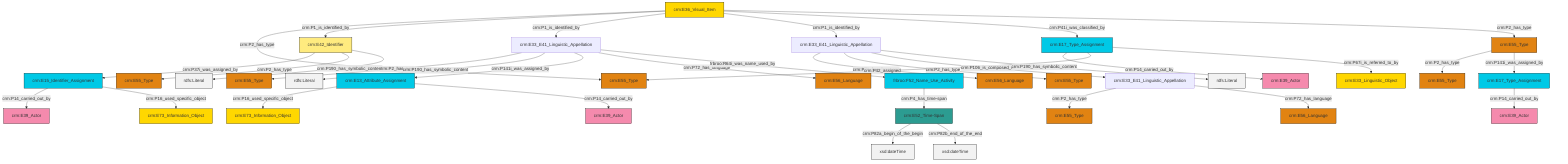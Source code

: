 graph TD
classDef Literal fill:#f2f2f2,stroke:#000000;
classDef CRM_Entity fill:#FFFFFF,stroke:#000000;
classDef Temporal_Entity fill:#00C9E6, stroke:#000000;
classDef Type fill:#E18312, stroke:#000000;
classDef Time-Span fill:#2C9C91, stroke:#000000;
classDef Appellation fill:#FFEB7F, stroke:#000000;
classDef Place fill:#008836, stroke:#000000;
classDef Persistent_Item fill:#B266B2, stroke:#000000;
classDef Conceptual_Object fill:#FFD700, stroke:#000000;
classDef Physical_Thing fill:#D2B48C, stroke:#000000;
classDef Actor fill:#f58aad, stroke:#000000;
classDef PC_Classes fill:#4ce600, stroke:#000000;
classDef Multi fill:#cccccc,stroke:#000000;

0["crm:E33_E41_Linguistic_Appellation"]:::Default -->|crm:P2_has_type| 2["crm:E55_Type"]:::Type
3["crm:E15_Identifier_Assignment"]:::Temporal_Entity -->|crm:P14_carried_out_by| 4["crm:E39_Actor"]:::Actor
3["crm:E15_Identifier_Assignment"]:::Temporal_Entity -->|crm:P16_used_specific_object| 5["crm:E73_Information_Object"]:::Conceptual_Object
6["crm:E55_Type"]:::Type -->|crm:P2_has_type| 7["crm:E55_Type"]:::Type
10["crm:E33_E41_Linguistic_Appellation"]:::Default -->|crm:P72_has_language| 11["crm:E56_Language"]:::Type
13["crm:E42_Identifier"]:::Appellation -->|crm:P37i_was_assigned_by| 3["crm:E15_Identifier_Assignment"]:::Temporal_Entity
15["crm:E36_Visual_Item"]:::Conceptual_Object -->|crm:P2_has_type| 16["crm:E55_Type"]:::Type
10["crm:E33_E41_Linguistic_Appellation"]:::Default -->|crm:P2_has_type| 19["crm:E55_Type"]:::Type
10["crm:E33_E41_Linguistic_Appellation"]:::Default -->|crm:P106_is_composed_of| 0["crm:E33_E41_Linguistic_Appellation"]:::Default
28["crm:E33_E41_Linguistic_Appellation"]:::Default -->|crm:P2_has_type| 29["crm:E55_Type"]:::Type
8["crm:E17_Type_Assignment"]:::Temporal_Entity -->|crm:P14_carried_out_by| 39["crm:E39_Actor"]:::Actor
0["crm:E33_E41_Linguistic_Appellation"]:::Default -->|crm:P72_has_language| 26["crm:E56_Language"]:::Type
32["crm:E52_Time-Span"]:::Time-Span -->|crm:P82a_begin_of_the_begin| 41[xsd:dateTime]:::Literal
8["crm:E17_Type_Assignment"]:::Temporal_Entity -->|crm:P42_assigned| 16["crm:E55_Type"]:::Type
28["crm:E33_E41_Linguistic_Appellation"]:::Default -->|crm:P190_has_symbolic_content| 42[rdfs:Literal]:::Literal
15["crm:E36_Visual_Item"]:::Conceptual_Object -->|crm:P1_is_identified_by| 13["crm:E42_Identifier"]:::Appellation
28["crm:E33_E41_Linguistic_Appellation"]:::Default -->|crm:P141i_was_assigned_by| 43["crm:E13_Attribute_Assignment"]:::Temporal_Entity
13["crm:E42_Identifier"]:::Appellation -->|crm:P2_has_type| 44["crm:E55_Type"]:::Type
15["crm:E36_Visual_Item"]:::Conceptual_Object -->|crm:P1_is_identified_by| 28["crm:E33_E41_Linguistic_Appellation"]:::Default
10["crm:E33_E41_Linguistic_Appellation"]:::Default -->|crm:P190_has_symbolic_content| 49[rdfs:Literal]:::Literal
28["crm:E33_E41_Linguistic_Appellation"]:::Default -->|crm:P72_has_language| 55["crm:E56_Language"]:::Type
15["crm:E36_Visual_Item"]:::Conceptual_Object -->|crm:P1_is_identified_by| 10["crm:E33_E41_Linguistic_Appellation"]:::Default
8["crm:E17_Type_Assignment"]:::Temporal_Entity -->|crm:P67i_is_referred_to_by| 56["crm:E33_Linguistic_Object"]:::Conceptual_Object
21["crm:E17_Type_Assignment"]:::Temporal_Entity -->|crm:P14_carried_out_by| 51["crm:E39_Actor"]:::Actor
15["crm:E36_Visual_Item"]:::Conceptual_Object -->|crm:P41i_was_classified_by| 8["crm:E17_Type_Assignment"]:::Temporal_Entity
46["frbroo:F52_Name_Use_Activity"]:::Temporal_Entity -->|crm:P4_has_time-span| 32["crm:E52_Time-Span"]:::Time-Span
32["crm:E52_Time-Span"]:::Time-Span -->|crm:P82b_end_of_the_end| 58[xsd:dateTime]:::Literal
15["crm:E36_Visual_Item"]:::Conceptual_Object -->|crm:P2_has_type| 6["crm:E55_Type"]:::Type
13["crm:E42_Identifier"]:::Appellation -->|crm:P190_has_symbolic_content| 59[rdfs:Literal]:::Literal
43["crm:E13_Attribute_Assignment"]:::Temporal_Entity -->|crm:P16_used_specific_object| 60["crm:E73_Information_Object"]:::Conceptual_Object
43["crm:E13_Attribute_Assignment"]:::Temporal_Entity -->|crm:P14_carried_out_by| 24["crm:E39_Actor"]:::Actor
28["crm:E33_E41_Linguistic_Appellation"]:::Default -->|frbroo:R64i_was_name_used_by| 46["frbroo:F52_Name_Use_Activity"]:::Temporal_Entity
6["crm:E55_Type"]:::Type -->|crm:P141i_was_assigned_by| 21["crm:E17_Type_Assignment"]:::Temporal_Entity